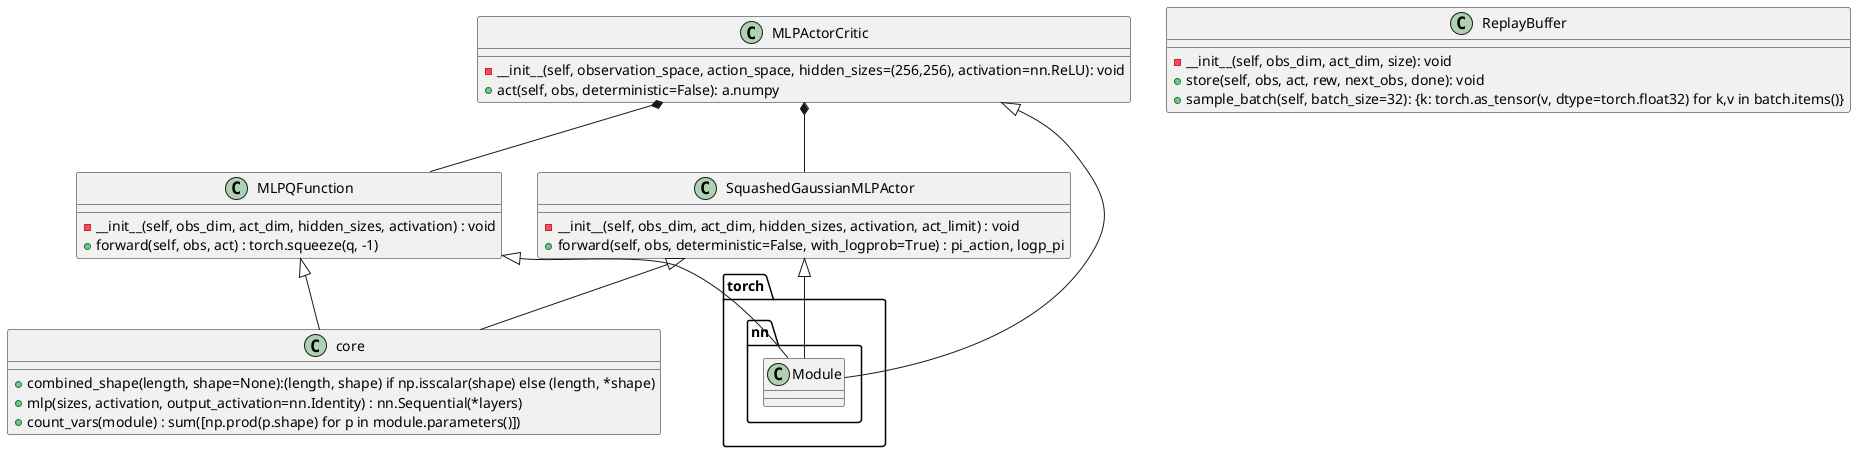 @startuml

class SquashedGaussianMLPActor {
    - __init__(self, obs_dim, act_dim, hidden_sizes, activation, act_limit) : void
    + forward(self, obs, deterministic=False, with_logprob=True) : pi_action, logp_pi
}

class MLPQFunction{
    - __init__(self, obs_dim, act_dim, hidden_sizes, activation) : void
    + forward(self, obs, act) : torch.squeeze(q, -1)
}

class MLPActorCritic{
    - __init__(self, observation_space, action_space, hidden_sizes=(256,256), activation=nn.ReLU): void
    + act(self, obs, deterministic=False): a.numpy
}

class core{
    + combined_shape(length, shape=None):(length, shape) if np.isscalar(shape) else (length, *shape)
    + mlp(sizes, activation, output_activation=nn.Identity) : nn.Sequential(*layers)
    + count_vars(module) : sum([np.prod(p.shape) for p in module.parameters()])
}

SquashedGaussianMLPActor <|-- torch.nn.Module
MLPQFunction <|-- torch.nn.Module
torch.nn.Module --|> MLPActorCritic

SquashedGaussianMLPActor <|-- core
MLPQFunction <|-- core
MLPActorCritic *-- SquashedGaussianMLPActor
MLPActorCritic *-- MLPQFunction

class ReplayBuffer {
    - __init__(self, obs_dim, act_dim, size): void
    + store(self, obs, act, rew, next_obs, done): void
    + sample_batch(self, batch_size=32): {k: torch.as_tensor(v, dtype=torch.float32) for k,v in batch.items()}
}

@enduml


